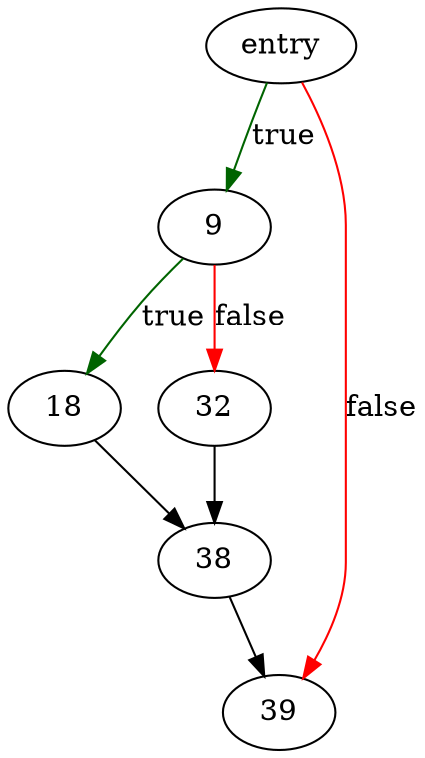 digraph "allocSpace" {
	// Node definitions.
	3 [label=entry];
	9;
	18;
	32;
	38;
	39;

	// Edge definitions.
	3 -> 9 [
		color=darkgreen
		label=true
	];
	3 -> 39 [
		color=red
		label=false
	];
	9 -> 18 [
		color=darkgreen
		label=true
	];
	9 -> 32 [
		color=red
		label=false
	];
	18 -> 38;
	32 -> 38;
	38 -> 39;
}